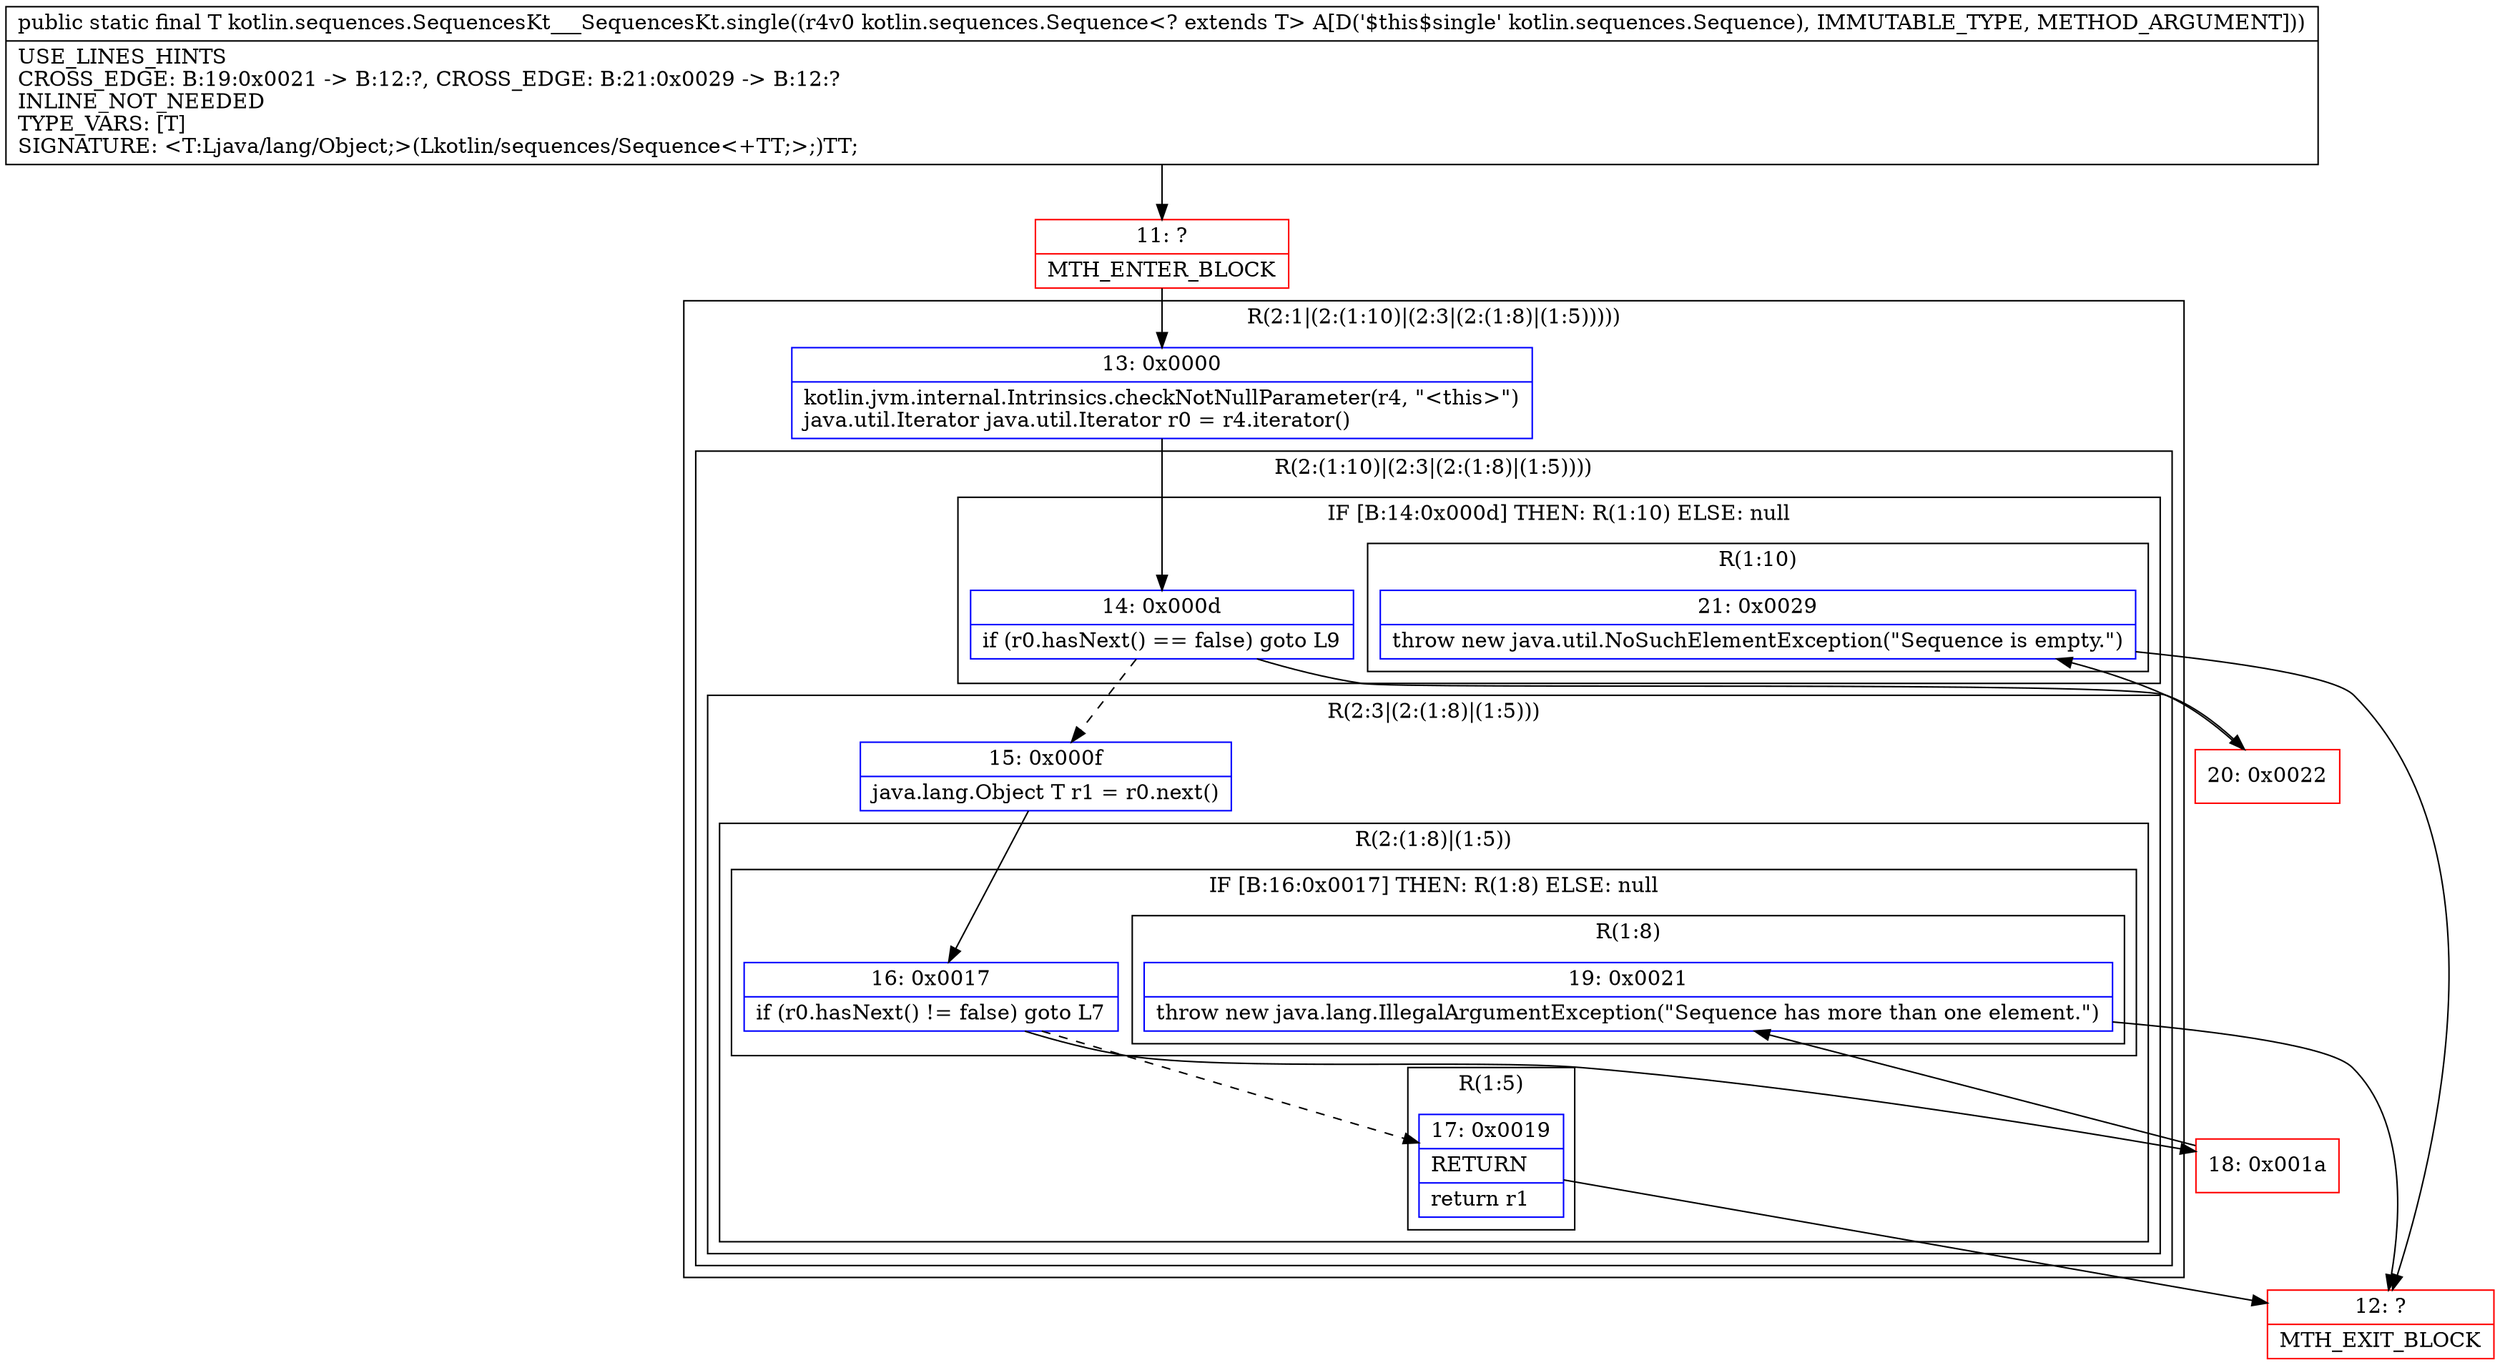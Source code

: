 digraph "CFG forkotlin.sequences.SequencesKt___SequencesKt.single(Lkotlin\/sequences\/Sequence;)Ljava\/lang\/Object;" {
subgraph cluster_Region_1740907765 {
label = "R(2:1|(2:(1:10)|(2:3|(2:(1:8)|(1:5)))))";
node [shape=record,color=blue];
Node_13 [shape=record,label="{13\:\ 0x0000|kotlin.jvm.internal.Intrinsics.checkNotNullParameter(r4, \"\<this\>\")\ljava.util.Iterator java.util.Iterator r0 = r4.iterator()\l}"];
subgraph cluster_Region_251072790 {
label = "R(2:(1:10)|(2:3|(2:(1:8)|(1:5))))";
node [shape=record,color=blue];
subgraph cluster_IfRegion_1128219947 {
label = "IF [B:14:0x000d] THEN: R(1:10) ELSE: null";
node [shape=record,color=blue];
Node_14 [shape=record,label="{14\:\ 0x000d|if (r0.hasNext() == false) goto L9\l}"];
subgraph cluster_Region_1468455246 {
label = "R(1:10)";
node [shape=record,color=blue];
Node_21 [shape=record,label="{21\:\ 0x0029|throw new java.util.NoSuchElementException(\"Sequence is empty.\")\l}"];
}
}
subgraph cluster_Region_1694754978 {
label = "R(2:3|(2:(1:8)|(1:5)))";
node [shape=record,color=blue];
Node_15 [shape=record,label="{15\:\ 0x000f|java.lang.Object T r1 = r0.next()\l}"];
subgraph cluster_Region_13636846 {
label = "R(2:(1:8)|(1:5))";
node [shape=record,color=blue];
subgraph cluster_IfRegion_1668353525 {
label = "IF [B:16:0x0017] THEN: R(1:8) ELSE: null";
node [shape=record,color=blue];
Node_16 [shape=record,label="{16\:\ 0x0017|if (r0.hasNext() != false) goto L7\l}"];
subgraph cluster_Region_197602716 {
label = "R(1:8)";
node [shape=record,color=blue];
Node_19 [shape=record,label="{19\:\ 0x0021|throw new java.lang.IllegalArgumentException(\"Sequence has more than one element.\")\l}"];
}
}
subgraph cluster_Region_634679010 {
label = "R(1:5)";
node [shape=record,color=blue];
Node_17 [shape=record,label="{17\:\ 0x0019|RETURN\l|return r1\l}"];
}
}
}
}
}
Node_11 [shape=record,color=red,label="{11\:\ ?|MTH_ENTER_BLOCK\l}"];
Node_12 [shape=record,color=red,label="{12\:\ ?|MTH_EXIT_BLOCK\l}"];
Node_18 [shape=record,color=red,label="{18\:\ 0x001a}"];
Node_20 [shape=record,color=red,label="{20\:\ 0x0022}"];
MethodNode[shape=record,label="{public static final T kotlin.sequences.SequencesKt___SequencesKt.single((r4v0 kotlin.sequences.Sequence\<? extends T\> A[D('$this$single' kotlin.sequences.Sequence), IMMUTABLE_TYPE, METHOD_ARGUMENT]))  | USE_LINES_HINTS\lCROSS_EDGE: B:19:0x0021 \-\> B:12:?, CROSS_EDGE: B:21:0x0029 \-\> B:12:?\lINLINE_NOT_NEEDED\lTYPE_VARS: [T]\lSIGNATURE: \<T:Ljava\/lang\/Object;\>(Lkotlin\/sequences\/Sequence\<+TT;\>;)TT;\l}"];
MethodNode -> Node_11;Node_13 -> Node_14;
Node_14 -> Node_15[style=dashed];
Node_14 -> Node_20;
Node_21 -> Node_12;
Node_15 -> Node_16;
Node_16 -> Node_17[style=dashed];
Node_16 -> Node_18;
Node_19 -> Node_12;
Node_17 -> Node_12;
Node_11 -> Node_13;
Node_18 -> Node_19;
Node_20 -> Node_21;
}

